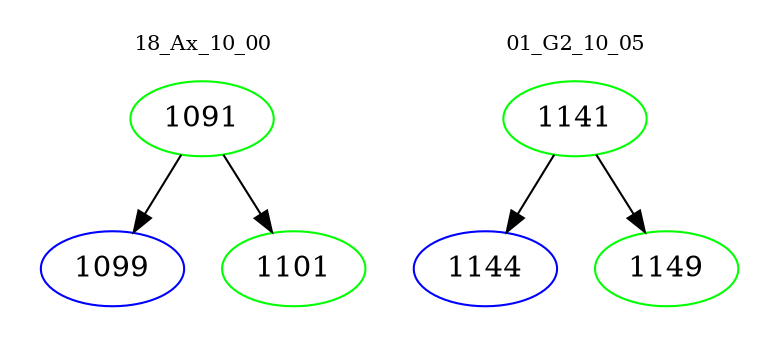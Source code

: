 digraph{
subgraph cluster_0 {
color = white
label = "18_Ax_10_00";
fontsize=10;
T0_1091 [label="1091", color="green"]
T0_1091 -> T0_1099 [color="black"]
T0_1099 [label="1099", color="blue"]
T0_1091 -> T0_1101 [color="black"]
T0_1101 [label="1101", color="green"]
}
subgraph cluster_1 {
color = white
label = "01_G2_10_05";
fontsize=10;
T1_1141 [label="1141", color="green"]
T1_1141 -> T1_1144 [color="black"]
T1_1144 [label="1144", color="blue"]
T1_1141 -> T1_1149 [color="black"]
T1_1149 [label="1149", color="green"]
}
}
